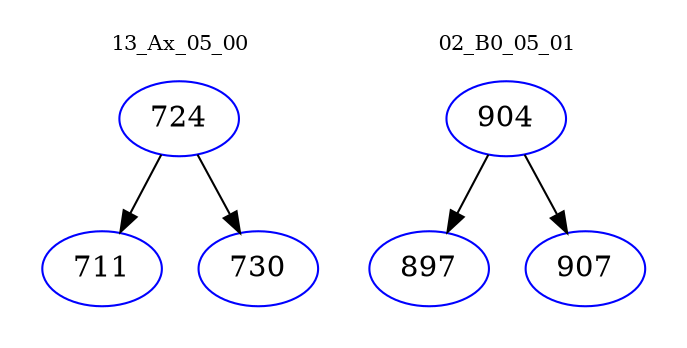 digraph{
subgraph cluster_0 {
color = white
label = "13_Ax_05_00";
fontsize=10;
T0_724 [label="724", color="blue"]
T0_724 -> T0_711 [color="black"]
T0_711 [label="711", color="blue"]
T0_724 -> T0_730 [color="black"]
T0_730 [label="730", color="blue"]
}
subgraph cluster_1 {
color = white
label = "02_B0_05_01";
fontsize=10;
T1_904 [label="904", color="blue"]
T1_904 -> T1_897 [color="black"]
T1_897 [label="897", color="blue"]
T1_904 -> T1_907 [color="black"]
T1_907 [label="907", color="blue"]
}
}
